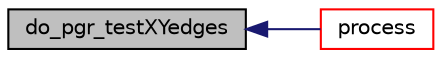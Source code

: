 digraph "do_pgr_testXYedges"
{
  edge [fontname="Helvetica",fontsize="10",labelfontname="Helvetica",labelfontsize="10"];
  node [fontname="Helvetica",fontsize="10",shape=record];
  rankdir="LR";
  Node7 [label="do_pgr_testXYedges",height=0.2,width=0.4,color="black", fillcolor="grey75", style="filled", fontcolor="black"];
  Node7 -> Node8 [dir="back",color="midnightblue",fontsize="10",style="solid",fontname="Helvetica"];
  Node8 [label="process",height=0.2,width=0.4,color="red", fillcolor="white", style="filled",URL="$testXYedges_8c.html#a64f11fc66ebfd7c358be13b12d3f4e91"];
}
